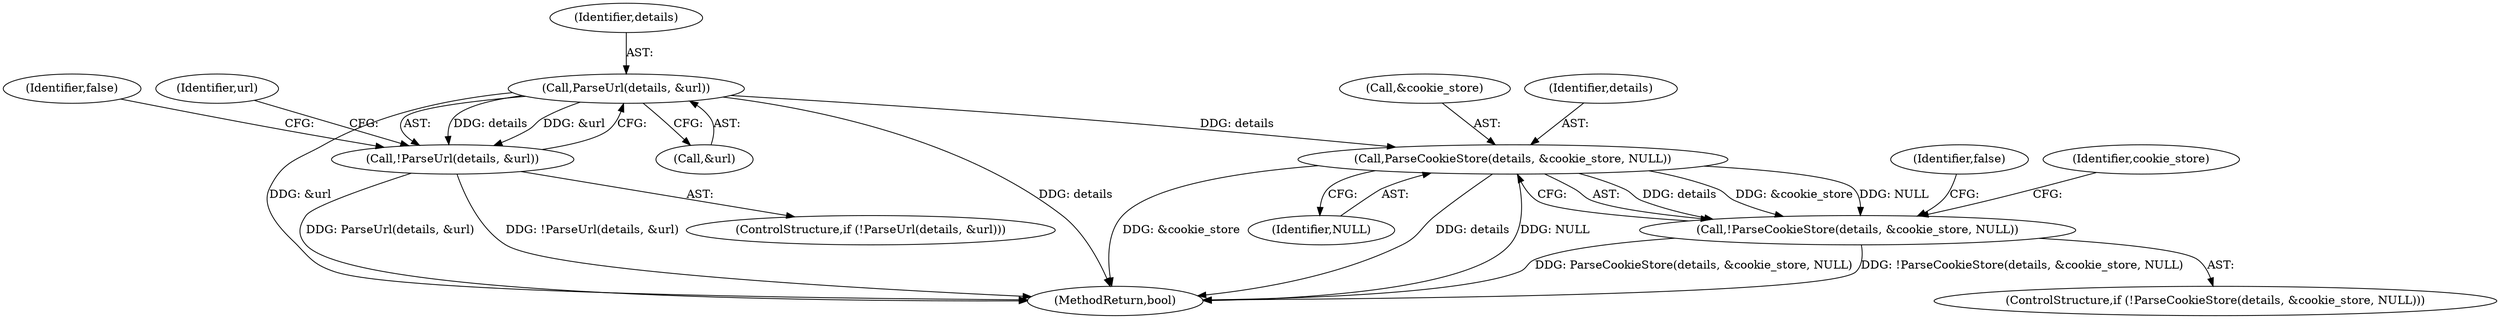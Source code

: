 digraph "1_Chrome_b7e899141194fa27d55a990e38ae8bdcc5183a90_3@pointer" {
"1000111" [label="(Call,ParseUrl(details, &url))"];
"1000110" [label="(Call,!ParseUrl(details, &url))"];
"1000234" [label="(Call,ParseCookieStore(details, &cookie_store, NULL))"];
"1000233" [label="(Call,!ParseCookieStore(details, &cookie_store, NULL))"];
"1000120" [label="(Identifier,url)"];
"1000234" [label="(Call,ParseCookieStore(details, &cookie_store, NULL))"];
"1000113" [label="(Call,&url)"];
"1000111" [label="(Call,ParseUrl(details, &url))"];
"1000109" [label="(ControlStructure,if (!ParseUrl(details, &url)))"];
"1000233" [label="(Call,!ParseCookieStore(details, &cookie_store, NULL))"];
"1000238" [label="(Identifier,NULL)"];
"1000232" [label="(ControlStructure,if (!ParseCookieStore(details, &cookie_store, NULL)))"];
"1000110" [label="(Call,!ParseUrl(details, &url))"];
"1000240" [label="(Identifier,false)"];
"1000112" [label="(Identifier,details)"];
"1000236" [label="(Call,&cookie_store)"];
"1000235" [label="(Identifier,details)"];
"1000116" [label="(Identifier,false)"];
"1000242" [label="(Identifier,cookie_store)"];
"1000264" [label="(MethodReturn,bool)"];
"1000111" -> "1000110"  [label="AST: "];
"1000111" -> "1000113"  [label="CFG: "];
"1000112" -> "1000111"  [label="AST: "];
"1000113" -> "1000111"  [label="AST: "];
"1000110" -> "1000111"  [label="CFG: "];
"1000111" -> "1000264"  [label="DDG: details"];
"1000111" -> "1000264"  [label="DDG: &url"];
"1000111" -> "1000110"  [label="DDG: details"];
"1000111" -> "1000110"  [label="DDG: &url"];
"1000111" -> "1000234"  [label="DDG: details"];
"1000110" -> "1000109"  [label="AST: "];
"1000116" -> "1000110"  [label="CFG: "];
"1000120" -> "1000110"  [label="CFG: "];
"1000110" -> "1000264"  [label="DDG: !ParseUrl(details, &url)"];
"1000110" -> "1000264"  [label="DDG: ParseUrl(details, &url)"];
"1000234" -> "1000233"  [label="AST: "];
"1000234" -> "1000238"  [label="CFG: "];
"1000235" -> "1000234"  [label="AST: "];
"1000236" -> "1000234"  [label="AST: "];
"1000238" -> "1000234"  [label="AST: "];
"1000233" -> "1000234"  [label="CFG: "];
"1000234" -> "1000264"  [label="DDG: &cookie_store"];
"1000234" -> "1000264"  [label="DDG: details"];
"1000234" -> "1000264"  [label="DDG: NULL"];
"1000234" -> "1000233"  [label="DDG: details"];
"1000234" -> "1000233"  [label="DDG: &cookie_store"];
"1000234" -> "1000233"  [label="DDG: NULL"];
"1000233" -> "1000232"  [label="AST: "];
"1000240" -> "1000233"  [label="CFG: "];
"1000242" -> "1000233"  [label="CFG: "];
"1000233" -> "1000264"  [label="DDG: !ParseCookieStore(details, &cookie_store, NULL)"];
"1000233" -> "1000264"  [label="DDG: ParseCookieStore(details, &cookie_store, NULL)"];
}
